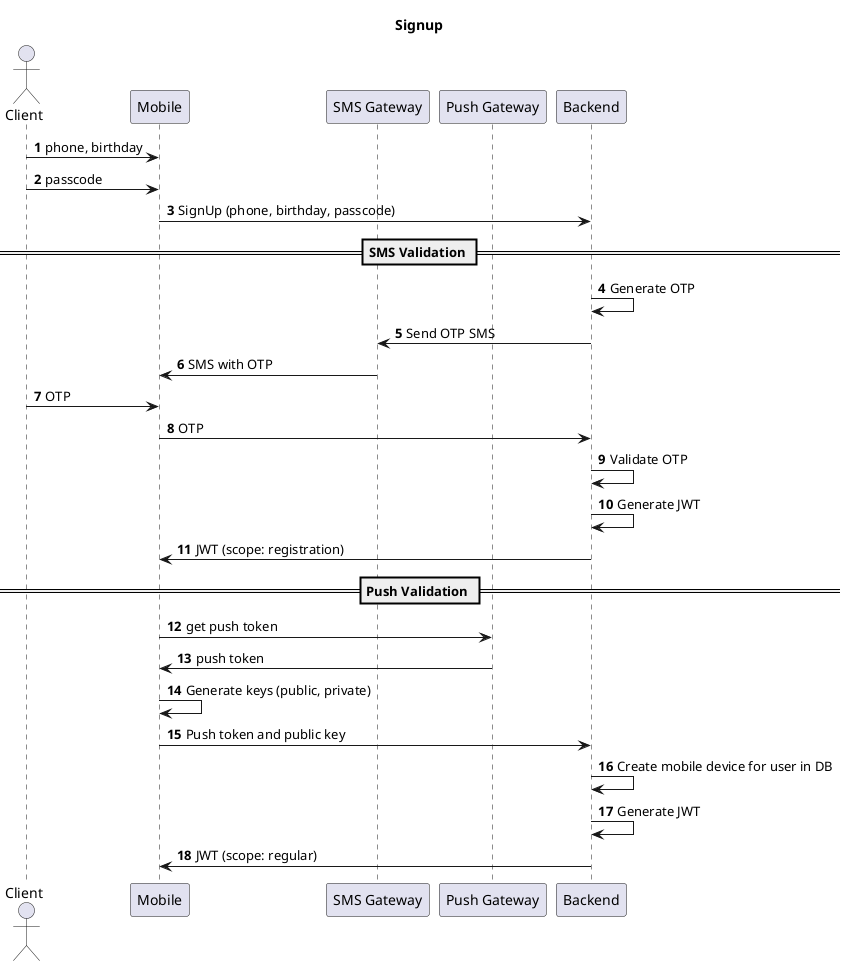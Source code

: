 @startuml
title: Signup

actor Client as user
participant Mobile as Mob
participant "SMS Gateway" as sms
participant "Push Gateway" as push
participant Backend as Back

autonumber
user -> Mob: phone, birthday
user -> Mob: passcode
Mob -> Back: SignUp (phone, birthday, passcode)

== SMS Validation ==
Back -> Back: Generate OTP
Back -> sms: Send OTP SMS
sms -> Mob: SMS with OTP
user -> Mob: OTP
Mob -> Back: OTP
Back -> Back: Validate OTP
Back -> Back: Generate JWT
Back -> Mob: JWT (scope: registration)

== Push Validation ==
Mob -> push: get push token
push -> Mob: push token
Mob -> Mob: Generate keys (public, private)
Mob -> Back: Push token and public key
Back -> Back: Create mobile device for user in DB
Back -> Back: Generate JWT
Back -> Mob: JWT (scope: regular)
@enduml